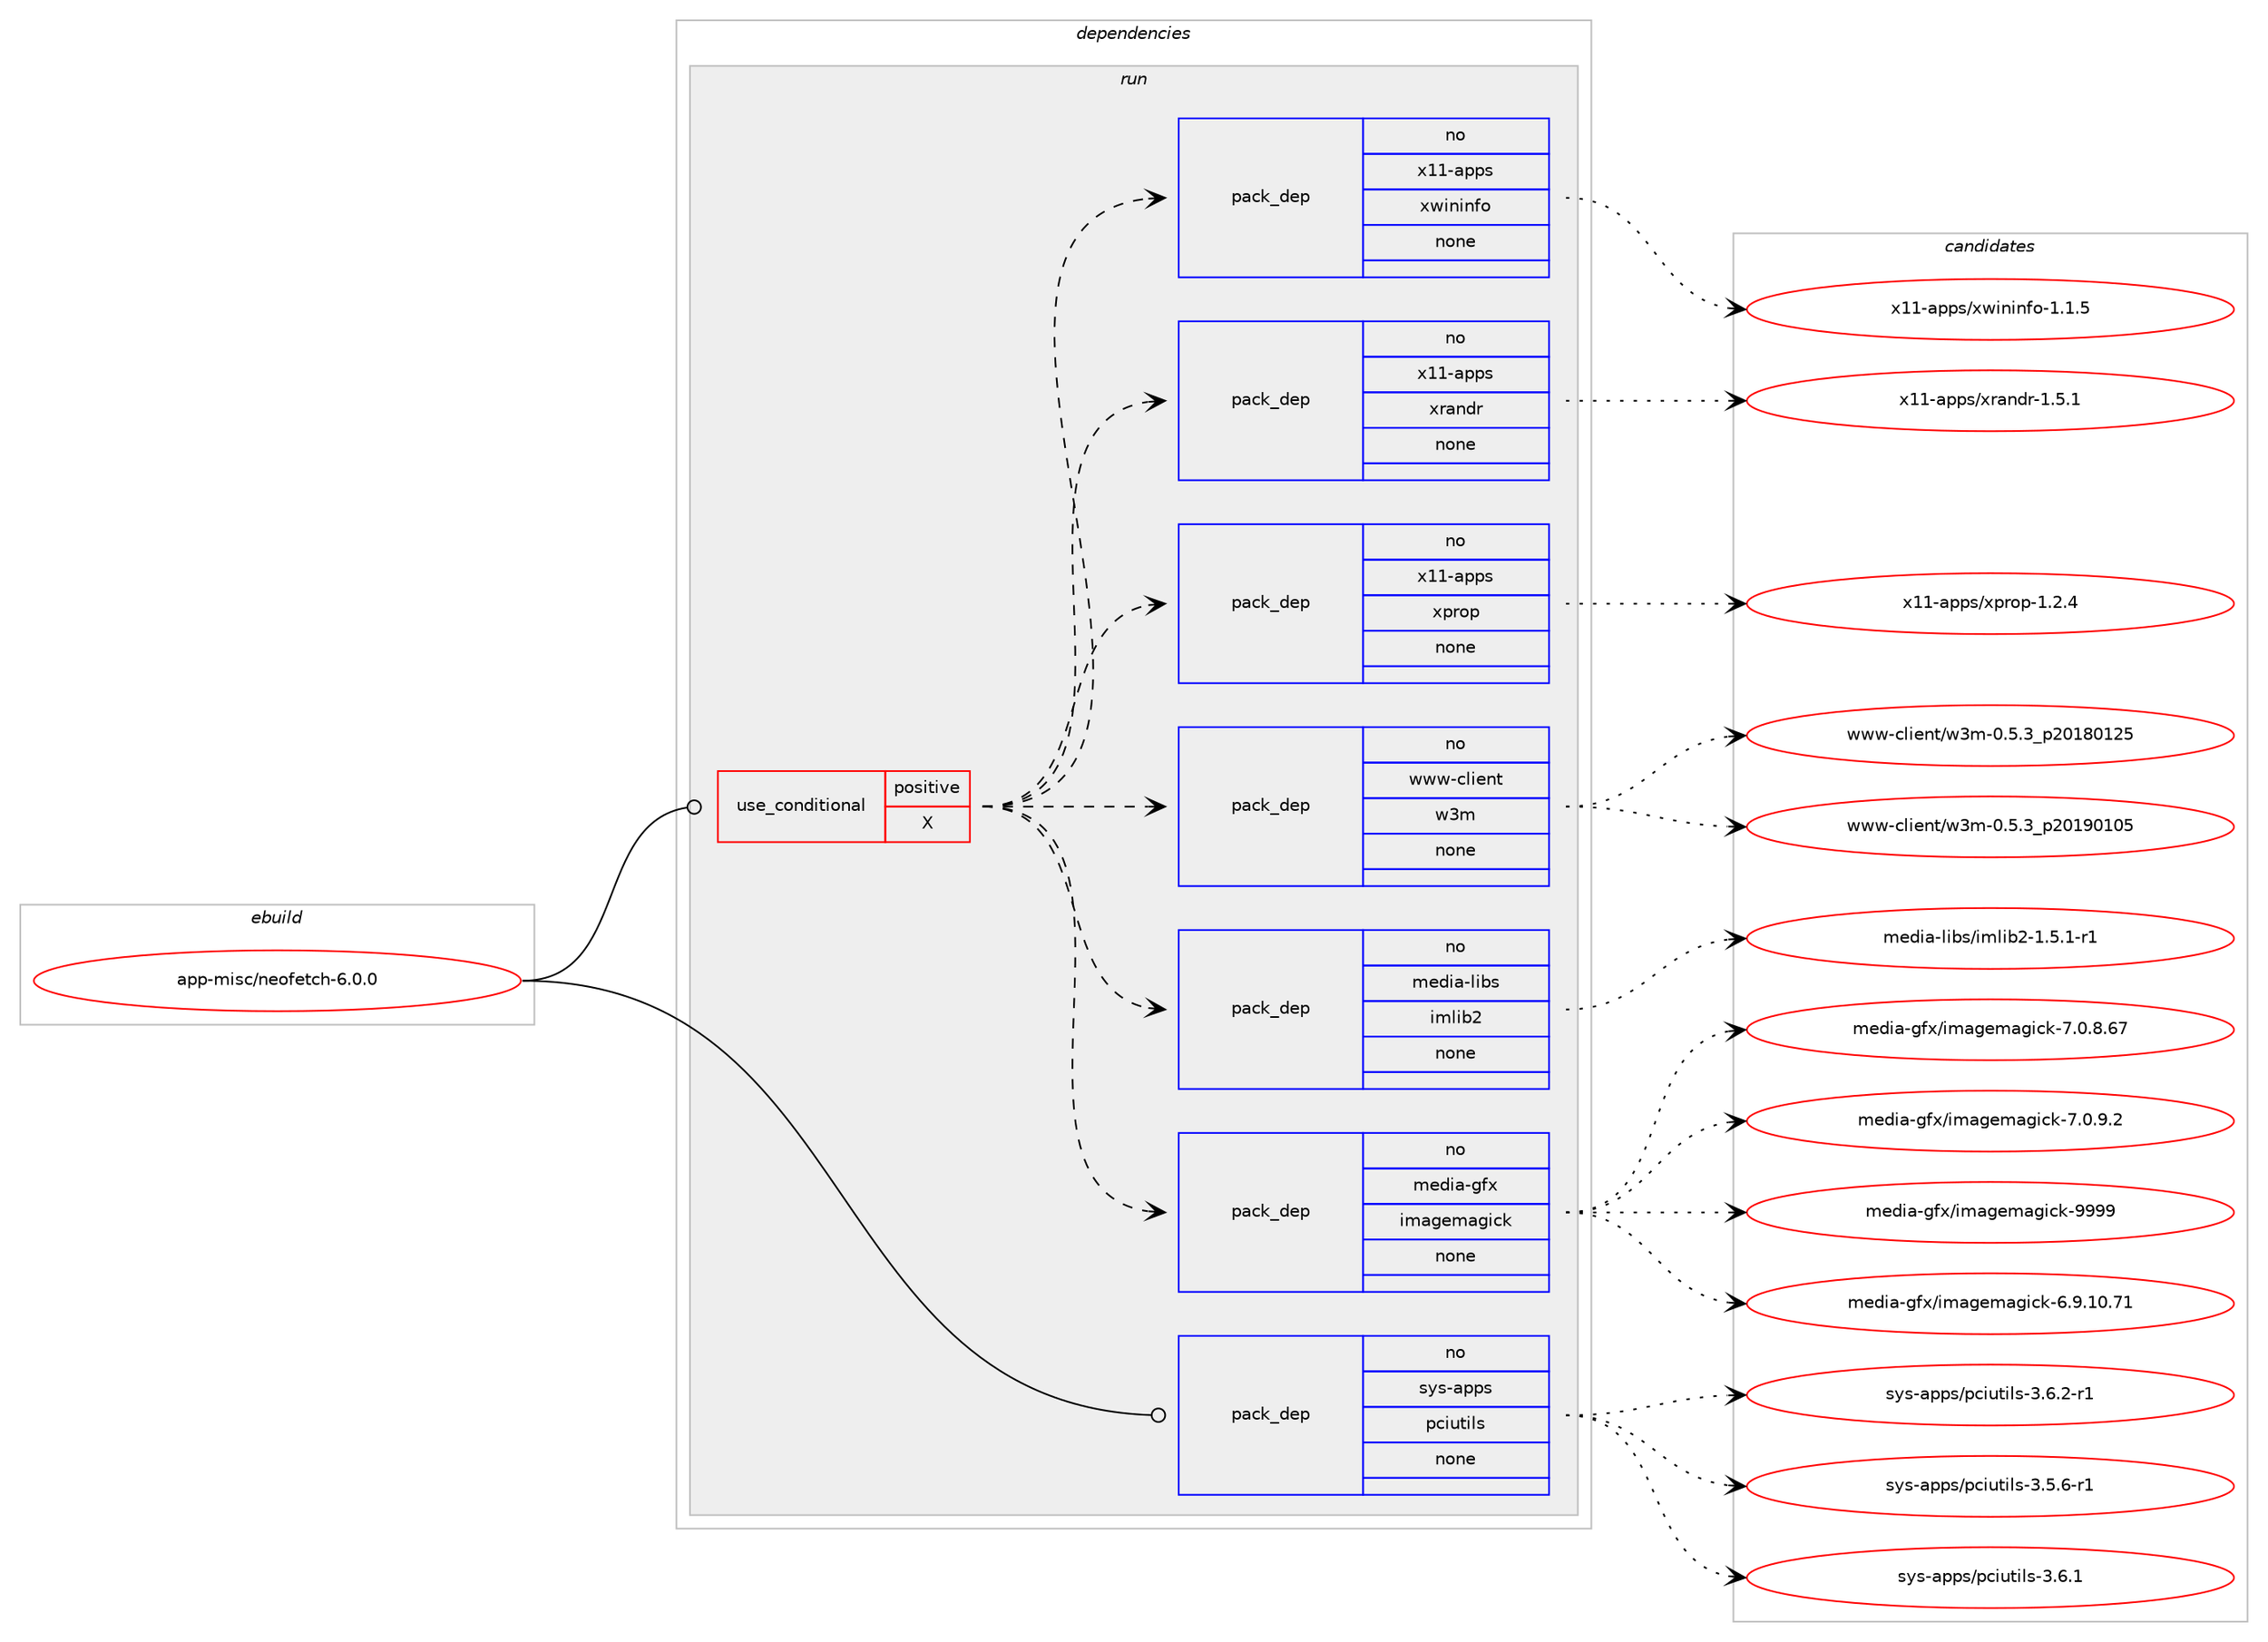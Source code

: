 digraph prolog {

# *************
# Graph options
# *************

newrank=true;
concentrate=true;
compound=true;
graph [rankdir=LR,fontname=Helvetica,fontsize=10,ranksep=1.5];#, ranksep=2.5, nodesep=0.2];
edge  [arrowhead=vee];
node  [fontname=Helvetica,fontsize=10];

# **********
# The ebuild
# **********

subgraph cluster_leftcol {
color=gray;
rank=same;
label=<<i>ebuild</i>>;
id [label="app-misc/neofetch-6.0.0", color=red, width=4, href="../app-misc/neofetch-6.0.0.svg"];
}

# ****************
# The dependencies
# ****************

subgraph cluster_midcol {
color=gray;
label=<<i>dependencies</i>>;
subgraph cluster_compile {
fillcolor="#eeeeee";
style=filled;
label=<<i>compile</i>>;
}
subgraph cluster_compileandrun {
fillcolor="#eeeeee";
style=filled;
label=<<i>compile and run</i>>;
}
subgraph cluster_run {
fillcolor="#eeeeee";
style=filled;
label=<<i>run</i>>;
subgraph cond119349 {
dependency499647 [label=<<TABLE BORDER="0" CELLBORDER="1" CELLSPACING="0" CELLPADDING="4"><TR><TD ROWSPAN="3" CELLPADDING="10">use_conditional</TD></TR><TR><TD>positive</TD></TR><TR><TD>X</TD></TR></TABLE>>, shape=none, color=red];
subgraph pack371281 {
dependency499648 [label=<<TABLE BORDER="0" CELLBORDER="1" CELLSPACING="0" CELLPADDING="4" WIDTH="220"><TR><TD ROWSPAN="6" CELLPADDING="30">pack_dep</TD></TR><TR><TD WIDTH="110">no</TD></TR><TR><TD>media-gfx</TD></TR><TR><TD>imagemagick</TD></TR><TR><TD>none</TD></TR><TR><TD></TD></TR></TABLE>>, shape=none, color=blue];
}
dependency499647:e -> dependency499648:w [weight=20,style="dashed",arrowhead="vee"];
subgraph pack371282 {
dependency499649 [label=<<TABLE BORDER="0" CELLBORDER="1" CELLSPACING="0" CELLPADDING="4" WIDTH="220"><TR><TD ROWSPAN="6" CELLPADDING="30">pack_dep</TD></TR><TR><TD WIDTH="110">no</TD></TR><TR><TD>media-libs</TD></TR><TR><TD>imlib2</TD></TR><TR><TD>none</TD></TR><TR><TD></TD></TR></TABLE>>, shape=none, color=blue];
}
dependency499647:e -> dependency499649:w [weight=20,style="dashed",arrowhead="vee"];
subgraph pack371283 {
dependency499650 [label=<<TABLE BORDER="0" CELLBORDER="1" CELLSPACING="0" CELLPADDING="4" WIDTH="220"><TR><TD ROWSPAN="6" CELLPADDING="30">pack_dep</TD></TR><TR><TD WIDTH="110">no</TD></TR><TR><TD>www-client</TD></TR><TR><TD>w3m</TD></TR><TR><TD>none</TD></TR><TR><TD></TD></TR></TABLE>>, shape=none, color=blue];
}
dependency499647:e -> dependency499650:w [weight=20,style="dashed",arrowhead="vee"];
subgraph pack371284 {
dependency499651 [label=<<TABLE BORDER="0" CELLBORDER="1" CELLSPACING="0" CELLPADDING="4" WIDTH="220"><TR><TD ROWSPAN="6" CELLPADDING="30">pack_dep</TD></TR><TR><TD WIDTH="110">no</TD></TR><TR><TD>x11-apps</TD></TR><TR><TD>xprop</TD></TR><TR><TD>none</TD></TR><TR><TD></TD></TR></TABLE>>, shape=none, color=blue];
}
dependency499647:e -> dependency499651:w [weight=20,style="dashed",arrowhead="vee"];
subgraph pack371285 {
dependency499652 [label=<<TABLE BORDER="0" CELLBORDER="1" CELLSPACING="0" CELLPADDING="4" WIDTH="220"><TR><TD ROWSPAN="6" CELLPADDING="30">pack_dep</TD></TR><TR><TD WIDTH="110">no</TD></TR><TR><TD>x11-apps</TD></TR><TR><TD>xrandr</TD></TR><TR><TD>none</TD></TR><TR><TD></TD></TR></TABLE>>, shape=none, color=blue];
}
dependency499647:e -> dependency499652:w [weight=20,style="dashed",arrowhead="vee"];
subgraph pack371286 {
dependency499653 [label=<<TABLE BORDER="0" CELLBORDER="1" CELLSPACING="0" CELLPADDING="4" WIDTH="220"><TR><TD ROWSPAN="6" CELLPADDING="30">pack_dep</TD></TR><TR><TD WIDTH="110">no</TD></TR><TR><TD>x11-apps</TD></TR><TR><TD>xwininfo</TD></TR><TR><TD>none</TD></TR><TR><TD></TD></TR></TABLE>>, shape=none, color=blue];
}
dependency499647:e -> dependency499653:w [weight=20,style="dashed",arrowhead="vee"];
}
id:e -> dependency499647:w [weight=20,style="solid",arrowhead="odot"];
subgraph pack371287 {
dependency499654 [label=<<TABLE BORDER="0" CELLBORDER="1" CELLSPACING="0" CELLPADDING="4" WIDTH="220"><TR><TD ROWSPAN="6" CELLPADDING="30">pack_dep</TD></TR><TR><TD WIDTH="110">no</TD></TR><TR><TD>sys-apps</TD></TR><TR><TD>pciutils</TD></TR><TR><TD>none</TD></TR><TR><TD></TD></TR></TABLE>>, shape=none, color=blue];
}
id:e -> dependency499654:w [weight=20,style="solid",arrowhead="odot"];
}
}

# **************
# The candidates
# **************

subgraph cluster_choices {
rank=same;
color=gray;
label=<<i>candidates</i>>;

subgraph choice371281 {
color=black;
nodesep=1;
choice10910110010597451031021204710510997103101109971031059910745544657464948465549 [label="media-gfx/imagemagick-6.9.10.71", color=red, width=4,href="../media-gfx/imagemagick-6.9.10.71.svg"];
choice109101100105974510310212047105109971031011099710310599107455546484656465455 [label="media-gfx/imagemagick-7.0.8.67", color=red, width=4,href="../media-gfx/imagemagick-7.0.8.67.svg"];
choice1091011001059745103102120471051099710310110997103105991074555464846574650 [label="media-gfx/imagemagick-7.0.9.2", color=red, width=4,href="../media-gfx/imagemagick-7.0.9.2.svg"];
choice1091011001059745103102120471051099710310110997103105991074557575757 [label="media-gfx/imagemagick-9999", color=red, width=4,href="../media-gfx/imagemagick-9999.svg"];
dependency499648:e -> choice10910110010597451031021204710510997103101109971031059910745544657464948465549:w [style=dotted,weight="100"];
dependency499648:e -> choice109101100105974510310212047105109971031011099710310599107455546484656465455:w [style=dotted,weight="100"];
dependency499648:e -> choice1091011001059745103102120471051099710310110997103105991074555464846574650:w [style=dotted,weight="100"];
dependency499648:e -> choice1091011001059745103102120471051099710310110997103105991074557575757:w [style=dotted,weight="100"];
}
subgraph choice371282 {
color=black;
nodesep=1;
choice1091011001059745108105981154710510910810598504549465346494511449 [label="media-libs/imlib2-1.5.1-r1", color=red, width=4,href="../media-libs/imlib2-1.5.1-r1.svg"];
dependency499649:e -> choice1091011001059745108105981154710510910810598504549465346494511449:w [style=dotted,weight="100"];
}
subgraph choice371283 {
color=black;
nodesep=1;
choice11911911945991081051011101164711951109454846534651951125048495648495053 [label="www-client/w3m-0.5.3_p20180125", color=red, width=4,href="../www-client/w3m-0.5.3_p20180125.svg"];
choice11911911945991081051011101164711951109454846534651951125048495748494853 [label="www-client/w3m-0.5.3_p20190105", color=red, width=4,href="../www-client/w3m-0.5.3_p20190105.svg"];
dependency499650:e -> choice11911911945991081051011101164711951109454846534651951125048495648495053:w [style=dotted,weight="100"];
dependency499650:e -> choice11911911945991081051011101164711951109454846534651951125048495748494853:w [style=dotted,weight="100"];
}
subgraph choice371284 {
color=black;
nodesep=1;
choice1204949459711211211547120112114111112454946504652 [label="x11-apps/xprop-1.2.4", color=red, width=4,href="../x11-apps/xprop-1.2.4.svg"];
dependency499651:e -> choice1204949459711211211547120112114111112454946504652:w [style=dotted,weight="100"];
}
subgraph choice371285 {
color=black;
nodesep=1;
choice120494945971121121154712011497110100114454946534649 [label="x11-apps/xrandr-1.5.1", color=red, width=4,href="../x11-apps/xrandr-1.5.1.svg"];
dependency499652:e -> choice120494945971121121154712011497110100114454946534649:w [style=dotted,weight="100"];
}
subgraph choice371286 {
color=black;
nodesep=1;
choice1204949459711211211547120119105110105110102111454946494653 [label="x11-apps/xwininfo-1.1.5", color=red, width=4,href="../x11-apps/xwininfo-1.1.5.svg"];
dependency499653:e -> choice1204949459711211211547120119105110105110102111454946494653:w [style=dotted,weight="100"];
}
subgraph choice371287 {
color=black;
nodesep=1;
choice115121115459711211211547112991051171161051081154551465346544511449 [label="sys-apps/pciutils-3.5.6-r1", color=red, width=4,href="../sys-apps/pciutils-3.5.6-r1.svg"];
choice11512111545971121121154711299105117116105108115455146544649 [label="sys-apps/pciutils-3.6.1", color=red, width=4,href="../sys-apps/pciutils-3.6.1.svg"];
choice115121115459711211211547112991051171161051081154551465446504511449 [label="sys-apps/pciutils-3.6.2-r1", color=red, width=4,href="../sys-apps/pciutils-3.6.2-r1.svg"];
dependency499654:e -> choice115121115459711211211547112991051171161051081154551465346544511449:w [style=dotted,weight="100"];
dependency499654:e -> choice11512111545971121121154711299105117116105108115455146544649:w [style=dotted,weight="100"];
dependency499654:e -> choice115121115459711211211547112991051171161051081154551465446504511449:w [style=dotted,weight="100"];
}
}

}
